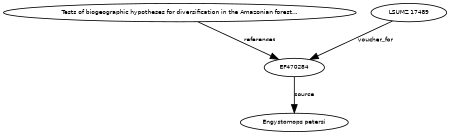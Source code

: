 digraph G {
size="3,3";
node [fontsize=7, fontname="Helvetica"];
edge [fontsize=7, fontname="Helvetica"];
node0 [label="EF470284", width=0.27433100247,height=0.27433100247];
node1 [label="Tests of biogeographic hypotheses for diversification in the Amazonian forest...", width=0.27433100247,height=0.27433100247];
node2 [label="LSUMZ 17489", width=0.27433100247,height=0.27433100247];
node3 [label="Engystomops petersi", width=0.27433100247,height=0.27433100247];
node1 -> node0 [label="references"];
node2 -> node0 [label="voucher_for"];
node0 -> node3 [label="source"];
}

